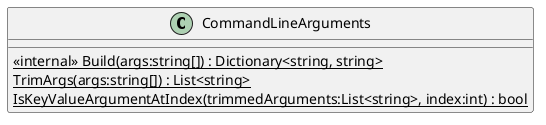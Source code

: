 @startuml
class CommandLineArguments {
    <<internal>> {static} Build(args:string[]) : Dictionary<string, string>
    {static} TrimArgs(args:string[]) : List<string>
    {static} IsKeyValueArgumentAtIndex(trimmedArguments:List<string>, index:int) : bool
}
@enduml
